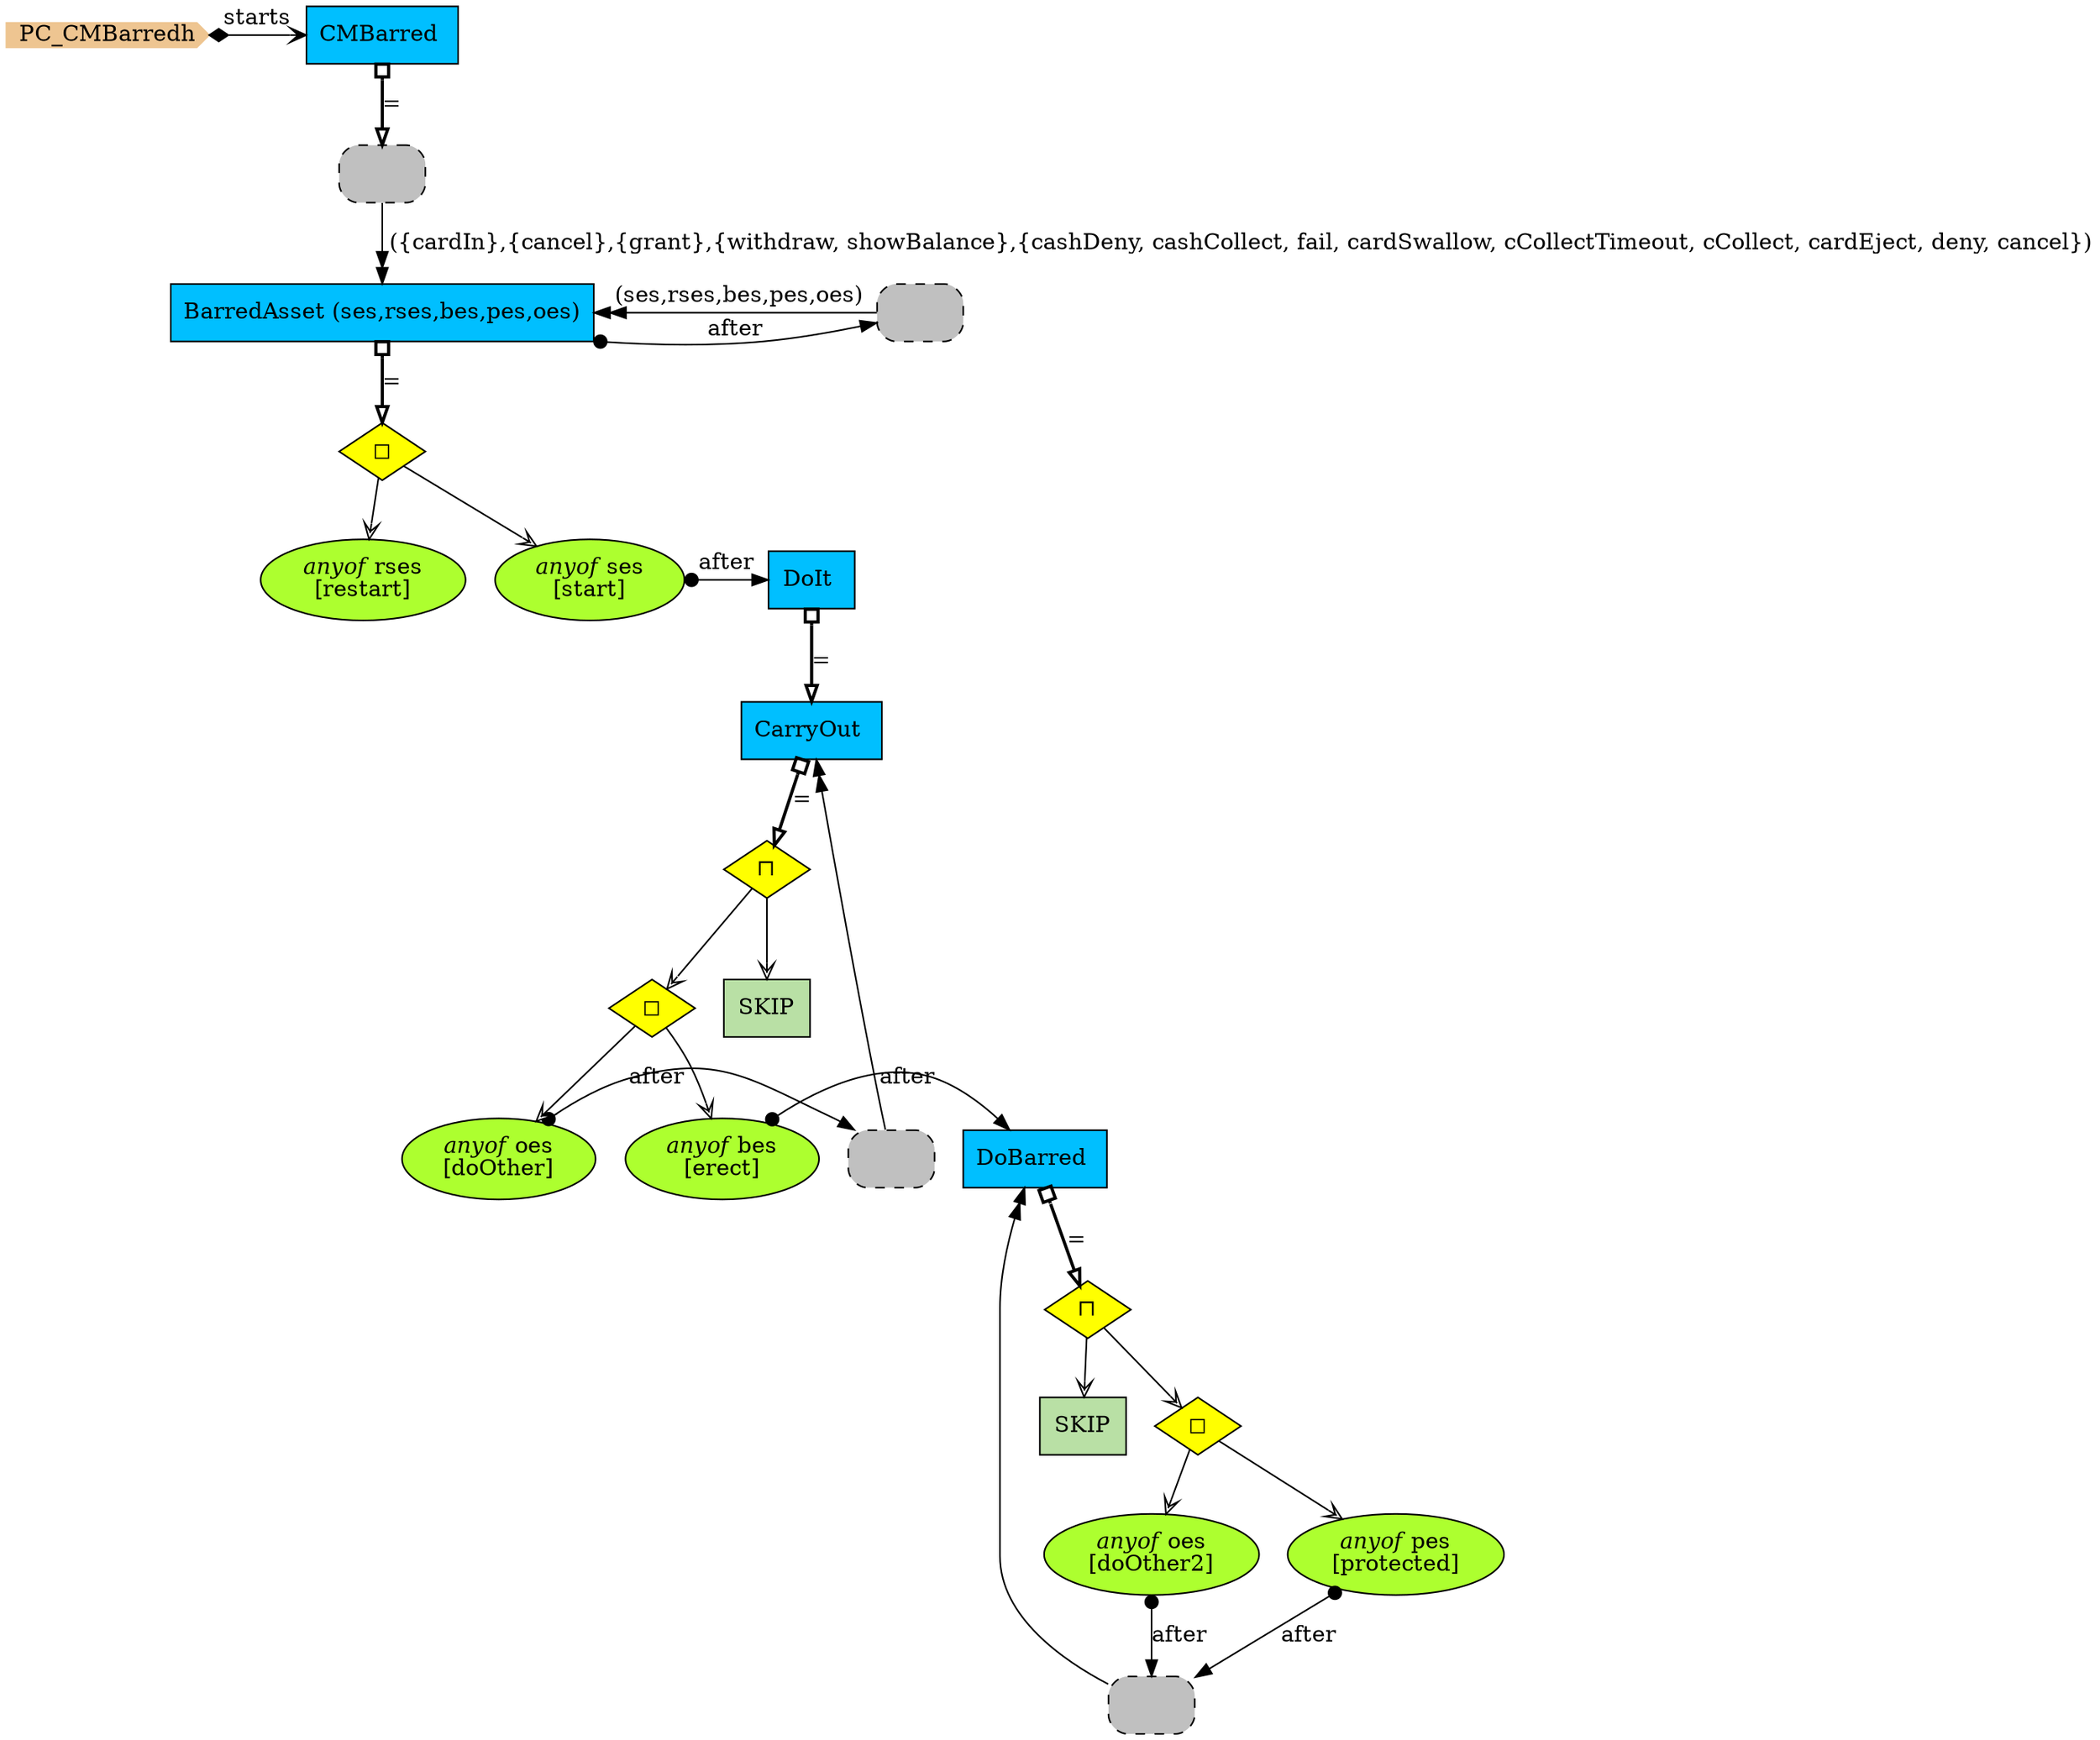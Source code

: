 digraph {
StartN_ [shape = cds,color=burlywood2,style=filled,height=.2,width=.2, label =PC_CMBarredh];
RefBarredAsset2 [shape=rectangle,fillcolor=gray,style="rounded,filled,dashed",label=" "];
refDoBarred [shape=rectangle,fillcolor=gray,style="rounded,filled,dashed",label=" "];
protected [shape=ellipse,fillcolor=greenyellow,style = filled,label=<<I>anyof</I> pes<br/>[protected]>];
doOther2 [shape=ellipse,fillcolor=greenyellow,style = filled,label=<<I>anyof</I> oes<br/>[doOther2]>];
SKIP2 [shape=box,fillcolor="#B9E0A5",style = filled,label="SKIP"];
OpDoBarred2 [shape=diamond,fillcolor=yellow,style = filled,label="◻︎"];
OpDoBarred [shape=diamond,fillcolor=yellow,style = filled,label="⊓"];
DoBarred [shape=box,fillcolor=deepskyblue,style = filled,label="DoBarred "];
RefCarryOut [shape=rectangle,fillcolor=gray,style="rounded,filled,dashed",label=" "];
erect [shape=ellipse,fillcolor=greenyellow,style = filled,label=<<I>anyof</I> bes<br/>[erect]>];
doOther [shape=ellipse,fillcolor=greenyellow,style = filled,label=<<I>anyof</I> oes<br/>[doOther]>];
SKIP [shape=box,fillcolor="#B9E0A5",style = filled,label="SKIP"];
OpCarryOut2 [shape=diamond,fillcolor=yellow,style = filled,label="◻︎"];
CarryOut [shape=box,fillcolor=deepskyblue,style = filled,label="CarryOut "];
DoIt [shape=box,fillcolor=deepskyblue,style = filled,label="DoIt "];
OpCarryOut [shape=diamond,fillcolor=yellow,style = filled,label="⊓"];
restart [shape=ellipse,fillcolor=greenyellow,style = filled,label=<<I>anyof</I> rses<br/>[restart]>];
OpBarredAsset [shape=diamond,fillcolor=yellow,style = filled,label="◻︎"];
BarredAsset [shape=box,fillcolor=deepskyblue,style = filled,label="BarredAsset (ses,rses,bes,pes,oes)"];
start [shape=ellipse,fillcolor=greenyellow,style = filled,label=<<I>anyof</I> ses<br/>[start]>];
CMBarred [shape=box,fillcolor=deepskyblue,style = filled,label="CMBarred "];
RefBarredAsset [shape=rectangle,fillcolor=gray,style="rounded,filled,dashed",label=" "];

{rank=min;StartN_,CMBarred}
{rank=same;BarredAsset,RefBarredAsset2}
{rank=same;start,DoIt}
{rank=same;doOther,RefCarryOut}
{rank=same;erect,DoBarred}

RefBarredAsset2->BarredAsset[arrowhead="normalnormal",label=" (ses,rses,bes,pes,oes)"];
protected->refDoBarred[arrowtail=dot,dir=both,label="after"];
doOther2->refDoBarred[arrowtail=dot,dir=both,label="after"];
refDoBarred->DoBarred[arrowhead="normalnormal",label=" "];
OpDoBarred2->protected[arrowhead="vee",fillcolor=white];
OpDoBarred2->doOther2[arrowhead="vee",fillcolor=white];
OpDoBarred->SKIP2[arrowhead="vee",fillcolor=white];
OpDoBarred->OpDoBarred2[arrowhead="vee",fillcolor=white];
erect->DoBarred[arrowtail=dot,dir=both,label="after"];
doOther->RefCarryOut[arrowtail=dot,dir=both,label="after"];
RefCarryOut->CarryOut[arrowhead="normalnormal",label=" "];
OpCarryOut2->erect[arrowhead="vee",fillcolor=white];
OpCarryOut2->doOther[arrowhead="vee",fillcolor=white];
OpCarryOut->SKIP[arrowhead="vee",fillcolor=white];
OpCarryOut->OpCarryOut2[arrowhead="vee",fillcolor=white];
start->DoIt[arrowtail=dot,dir=both,label="after"];
OpBarredAsset->restart[arrowhead="vee",fillcolor=white];
OpBarredAsset->start[arrowhead="vee",fillcolor=white];
BarredAsset->RefBarredAsset2[arrowtail=dot,dir=both,label="after"];
RefBarredAsset->BarredAsset[arrowhead="normalnormal",label=" ({cardIn},{cancel},{grant},{withdraw, showBalance},{cashDeny, cashCollect, fail, cardSwallow, cCollectTimeout, cCollect, cardEject, deny, cancel})"];
StartN_->CMBarred[arrowhead="open",arrowtail=diamond,dir=both,label="starts"];
DoBarred->OpDoBarred[arrowhead="onormal",dir=both,arrowtail=obox,penwidth=2,label="="];
CarryOut->OpCarryOut[arrowhead="onormal",dir=both,arrowtail=obox,penwidth=2,label="="];
DoIt->CarryOut[arrowhead="onormal",dir=both,arrowtail=obox,penwidth=2,label="="];
BarredAsset->OpBarredAsset[arrowhead="onormal",dir=both,arrowtail=obox,penwidth=2,label="="];
CMBarred->RefBarredAsset[arrowhead="onormal",dir=both,arrowtail=obox,penwidth=2,label="="];
}
